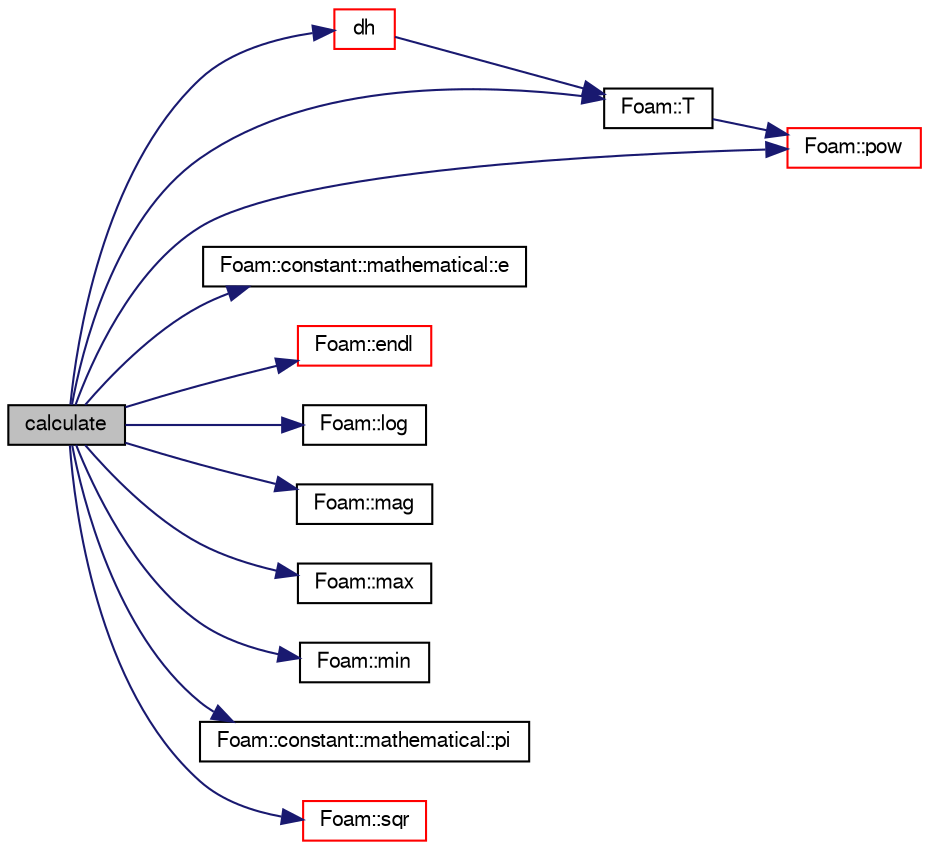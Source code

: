 digraph "calculate"
{
  bgcolor="transparent";
  edge [fontname="FreeSans",fontsize="10",labelfontname="FreeSans",labelfontsize="10"];
  node [fontname="FreeSans",fontsize="10",shape=record];
  rankdir="LR";
  Node156 [label="calculate",height=0.2,width=0.4,color="black", fillcolor="grey75", style="filled", fontcolor="black"];
  Node156 -> Node157 [color="midnightblue",fontsize="10",style="solid",fontname="FreeSans"];
  Node157 [label="dh",height=0.2,width=0.4,color="red",URL="$a24318.html#a4f97d9ee39e3791d7344e0aaad64e01c",tooltip="Return the enthalpy per unit mass. "];
  Node157 -> Node158 [color="midnightblue",fontsize="10",style="solid",fontname="FreeSans"];
  Node158 [label="Foam::T",height=0.2,width=0.4,color="black",URL="$a21124.html#ae57fda0abb14bb0944947c463c6e09d4"];
  Node158 -> Node159 [color="midnightblue",fontsize="10",style="solid",fontname="FreeSans"];
  Node159 [label="Foam::pow",height=0.2,width=0.4,color="red",URL="$a21124.html#a7500c8e9d27a442adc75e287de074c7c"];
  Node156 -> Node209 [color="midnightblue",fontsize="10",style="solid",fontname="FreeSans"];
  Node209 [label="Foam::constant::mathematical::e",height=0.2,width=0.4,color="black",URL="$a21162.html#a3c4b0664609d03d9238d0db1b0e86fce"];
  Node156 -> Node172 [color="midnightblue",fontsize="10",style="solid",fontname="FreeSans"];
  Node172 [label="Foam::endl",height=0.2,width=0.4,color="red",URL="$a21124.html#a2db8fe02a0d3909e9351bb4275b23ce4",tooltip="Add newline and flush stream. "];
  Node156 -> Node210 [color="midnightblue",fontsize="10",style="solid",fontname="FreeSans"];
  Node210 [label="Foam::log",height=0.2,width=0.4,color="black",URL="$a21124.html#a6e89590da9859ad497977e08f110d4b5"];
  Node156 -> Node211 [color="midnightblue",fontsize="10",style="solid",fontname="FreeSans"];
  Node211 [label="Foam::mag",height=0.2,width=0.4,color="black",URL="$a21124.html#a929da2a3fdcf3dacbbe0487d3a330dae"];
  Node156 -> Node212 [color="midnightblue",fontsize="10",style="solid",fontname="FreeSans"];
  Node212 [label="Foam::max",height=0.2,width=0.4,color="black",URL="$a21124.html#ac993e906cf2774ae77e666bc24e81733"];
  Node156 -> Node213 [color="midnightblue",fontsize="10",style="solid",fontname="FreeSans"];
  Node213 [label="Foam::min",height=0.2,width=0.4,color="black",URL="$a21124.html#a253e112ad2d56d96230ff39ea7f442dc"];
  Node156 -> Node214 [color="midnightblue",fontsize="10",style="solid",fontname="FreeSans"];
  Node214 [label="Foam::constant::mathematical::pi",height=0.2,width=0.4,color="black",URL="$a21162.html#a731b8788a4c01586c35266c7ca4fed04"];
  Node156 -> Node159 [color="midnightblue",fontsize="10",style="solid",fontname="FreeSans"];
  Node156 -> Node215 [color="midnightblue",fontsize="10",style="solid",fontname="FreeSans"];
  Node215 [label="Foam::sqr",height=0.2,width=0.4,color="red",URL="$a21124.html#a277dc11c581d53826ab5090b08f3b17b"];
  Node156 -> Node158 [color="midnightblue",fontsize="10",style="solid",fontname="FreeSans"];
}

